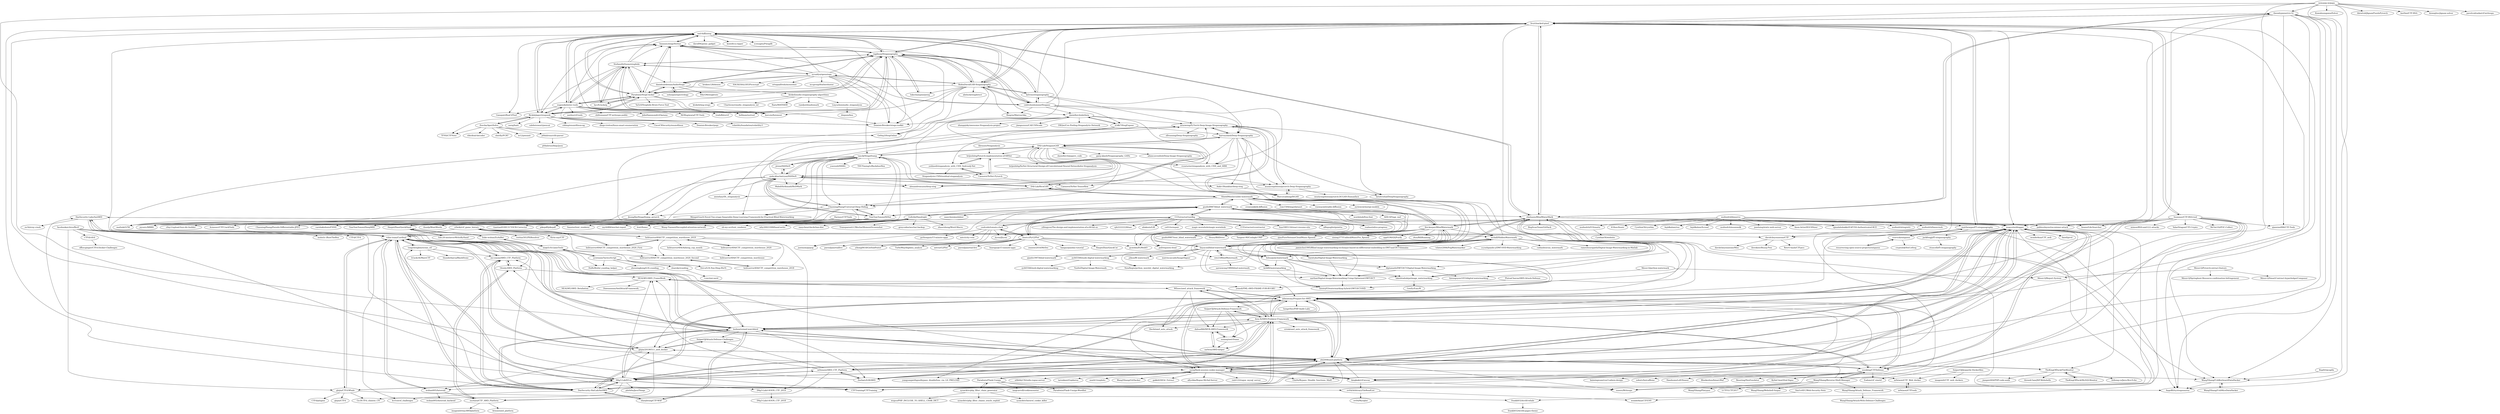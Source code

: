 digraph G {
"DasSecurity-Labs/AoiAWD" -> "wupco/weblogger"
"DasSecurity-Labs/AoiAWD" -> "vidar-team/Cardinal"
"DasSecurity-Labs/AoiAWD" -> "leohearts/awd-watchbird"
"DasSecurity-Labs/AoiAWD" -> "zu1k/xray-crack" ["e"=1]
"vidar-team/Cardinal" -> "leohearts/awd-watchbird"
"vidar-team/Cardinal" -> "D0g3-Lab/H1ve"
"vidar-team/Cardinal" -> "wuhan005/Asteroid"
"vidar-team/Cardinal" -> "zhl2008/awd-platform"
"vidar-team/Cardinal" -> "DasSecurity-HatLab/AoiAWD"
"vidar-team/Cardinal" -> "mo-xiaoxi/AWD_CTF_Platform"
"vidar-team/Cardinal" -> "admintony/Prepare-for-AWD"
"vidar-team/Cardinal" -> "DasSecurity-Labs/AoiAWD"
"vidar-team/Cardinal" -> "wupco/weblogger"
"vidar-team/Cardinal" -> "glzjin/20190511_awd_docker"
"vidar-team/Cardinal" -> "CTFTraining/CTFTraining" ["e"=1]
"vidar-team/Cardinal" -> "54only/AWD_Platform"
"vidar-team/Cardinal" -> "le31ei/ctf_challenges"
"vidar-team/Cardinal" -> "glzjin/CTFd-Whale"
"vidar-team/Cardinal" -> "tongchengbin/ocean_ctf"
"resurrecting-open-source-projects/outguess" -> "crorvick/outguess"
"zy445566/node-digital-watermarking" -> "NewRegin/python_wavelet_digital_watermarking"
"zy445566/node-digital-watermarking" -> "Yuxfei/Digital-Image-Watermark"
"zy445566/node-digital-watermarking" -> "zy445566/web-digital-watermarking"
"ssooking/CTFDefense" -> "wupco/weblogger"
"ssooking/CTFDefense" -> "Ares-X/AWD-Predator-Framework"
"ssooking/CTFDefense" -> "admintony/Prepare-for-AWD"
"ssooking/CTFDefense" -> "Bluekezhou/binaryWaf"
"ssooking/CTFDefense" -> "zhl2008/awd-platform"
"ssooking/CTFDefense" -> "WangYihang/Reverse-Shell-Manager"
"ssooking/CTFDefense" -> "Beseting/NesEmulator" ["e"=1]
"ssooking/CTFDefense" -> "Eadom/ctf_xinetd" ["e"=1]
"ssooking/CTFDefense" -> "KylinC/mmVital-Signs" ["e"=1]
"ssooking/CTFDefense" -> "baimingxuan/vue3-admin-design" ["e"=1]
"ssooking/CTFDefense" -> "sohutv/hotcaffeine" ["e"=1]
"ssooking/CTFDefense" -> "HandsomeLeft/Veaser" ["e"=1]
"HaujetZhao/QuickHand" -> "SAI-24-me/neverWriteByHand"
"HaujetZhao/QuickHand" -> "Gsllchb/Handright"
"HaujetZhao/QuickHand" -> "liuke-wuhan/ZuAnBot"
"SAI-24-me/neverWriteByHand" -> "HaujetZhao/QuickHand"
"kingkaki/ctf-wscan" -> "leohearts/awd-watchbird"
"kingkaki/ctf-wscan" -> "susers/Writeups" ["e"=1]
"kingkaki/ctf-wscan" -> "admintony/Prepare-for-AWD"
"kingkaki/ctf-wscan" -> "noraj/flask-session-cookie-manager"
"kingkaki/ctf-wscan" -> "zhl2008/awd-platform"
"kingkaki/ctf-wscan" -> "ev0A/ArbitraryFileReadList"
"CCExtractor/vardbg" -> "coolcode/tomato-clock"
"CCExtractor/vardbg" -> "hustcc/PyG2Plot"
"CCExtractor/vardbg" -> "guofei9987/blind_watermark"
"CCExtractor/vardbg" -> "yihong0618/GitHubPoster" ["e"=1]
"CCExtractor/vardbg" -> "yifengyou/The-design-and-implementation-of-a-64-bit-os" ["e"=1]
"CCExtractor/vardbg" -> "jtyoui/Jtyoui" ["e"=1]
"CCExtractor/vardbg" -> "xjh22222228/nav" ["e"=1]
"CCExtractor/vardbg" -> "pywebio/PyWebIO" ["e"=1]
"CCExtractor/vardbg" -> "aliakseis/LIII" ["e"=1]
"CCExtractor/vardbg" -> "cs01/termpair" ["e"=1]
"CCExtractor/vardbg" -> "rsalmei/alive-progress" ["e"=1]
"CCExtractor/vardbg" -> "magic-wormhole/magic-wormhole" ["e"=1]
"CCExtractor/vardbg" -> "CCExtractor/ccextractor" ["e"=1]
"CCExtractor/vardbg" -> "hua1995116/react-resume-site" ["e"=1]
"CCExtractor/vardbg" -> "alfiopuglisi/guietta" ["e"=1]
"Gsllchb/Handright" -> "HaujetZhao/QuickHand"
"Gsllchb/Handright" -> "why20021008/hand-write" ["e"=1]
"Gsllchb/Handright" -> "guofei9987/blind_watermark"
"Gsllchb/Handright" -> "easychen/checkchan-dist" ["e"=1]
"Gsllchb/Handright" -> "TransparentLC/WechatMomentScreenshot" ["e"=1]
"Gsllchb/Handright" -> "greycodee/wechat-backup" ["e"=1]
"Gsllchb/Handright" -> "zhaoruheng/Word-Macro"
"Gsllchb/Handright" -> "thunlp/WantWords" ["e"=1]
"Gsllchb/Handright" -> "tiantian91091317/OCR-Corrector" ["e"=1]
"Gsllchb/Handright" -> "pikepdf/pikepdf" ["e"=1]
"Gsllchb/Handright" -> "Sanster/text_renderer" ["e"=1]
"Gsllchb/Handright" -> "myth984/wechat-report" ["e"=1]
"Gsllchb/Handright" -> "itorr/homo" ["e"=1]
"Gsllchb/Handright" -> "Wang-Tianwei/Decoupled-attention-network" ["e"=1]
"Gsllchb/Handright" -> "oh-my-ocr/text_renderer" ["e"=1]
"nemanja-m/gaps" -> "Kawaboongawa/Zolver"
"nemanja-m/gaps" -> "davidcheyenneone/CTF"
"nemanja-m/gaps" -> "AngelKitty/stegosaurus"
"nemanja-m/gaps" -> "bbrattoli/JigsawPuzzlePytorch" ["e"=1]
"nemanja-m/gaps" -> "kur0mi/CTF-RSA" ["e"=1]
"nemanja-m/gaps" -> "biswajitsc/jigsaw-solver"
"nemanja-m/gaps" -> "livz/cloacked-pixel"
"nemanja-m/gaps" -> "pavelvodrazka/ctf-writeups"
"nemanja-m/gaps" -> "leohearts/awd-watchbird"
"nemanja-m/gaps" -> "theonlypwner/crc32"
"nemanja-m/gaps" -> "WangYihang/UsbKeyboardDataHacker"
"Smi1eSEC/Web-Security-Note" -> "wonderkun/CTFENV"
"Harmoc/CTFTools" -> "Acmesec/CTFCrackTools" ["e"=1]
"Harmoc/CTFTools" -> "c0ny1/upload-fuzz-dic-builder" ["e"=1]
"Harmoc/CTFTools" -> "admintony/Prepare-for-AWD"
"Harmoc/CTFTools" -> "wupco/weblogger"
"yywwann/TacticsScript" -> "HuRuWo/lol_yunding_helper"
"yywwann/TacticsScript" -> "frei-x/LOL-Yun-Ding-Zhi-Yi"
"yywwann/TacticsScript" -> "clearsky/yunding"
"yywwann/TacticsScript" -> "zhouxingkong/LOL-yunding"
"yywwann/TacticsScript" -> "miqt/LOLGameTools"
"syvaidya/openstego" -> "StefanoDeVuono/steghide"
"syvaidya/openstego" -> "zed-0xff/zsteg"
"syvaidya/openstego" -> "danielcardeenas/AudioStego"
"syvaidya/openstego" -> "bannsec/stegoVeritas"
"syvaidya/openstego" -> "RobinDavid/LSB-Steganography"
"syvaidya/openstego" -> "Paradoxis/StegCracker"
"syvaidya/openstego" -> "cedricbonhomme/Stegano"
"syvaidya/openstego" -> "brxken128/dexios" ["e"=1]
"syvaidya/openstego" -> "DominicBreuker/stego-toolkit" ["e"=1]
"syvaidya/openstego" -> "mchall/HiddenWatermark"
"syvaidya/openstego" -> "HACKERALERT/Picocrypt" ["e"=1]
"syvaidya/openstego" -> "tancik/StegaStamp"
"syvaidya/openstego" -> "ragibson/Steganography"
"syvaidya/openstego" -> "ortegaalfredo/mousemic"
"syvaidya/openstego" -> "nccgroup/featherduster" ["e"=1]
"zhl2008/awd-platform" -> "admintony/Prepare-for-AWD"
"zhl2008/awd-platform" -> "wupco/weblogger"
"zhl2008/awd-platform" -> "m0xiaoxi/AWD_CTF_Platform"
"zhl2008/awd-platform" -> "Ares-X/AWD-Predator-Framework"
"zhl2008/awd-platform" -> "leohearts/awd-watchbird"
"zhl2008/awd-platform" -> "vidar-team/Cardinal"
"zhl2008/awd-platform" -> "glzjin/20190511_awd_docker"
"zhl2008/awd-platform" -> "D0g3-Lab/H1ve"
"zhl2008/awd-platform" -> "DasSecurity-HatLab/AoiAWD"
"zhl2008/awd-platform" -> "TheKingOfDuck/FileMonitor"
"zhl2008/awd-platform" -> "susers/Writeups" ["e"=1]
"zhl2008/awd-platform" -> "ssooking/CTFDefense"
"zhl2008/awd-platform" -> "CTFTraining/CTFTraining" ["e"=1]
"zhl2008/awd-platform" -> "54only/AWD_Platform"
"zhl2008/awd-platform" -> "noraj/flask-session-cookie-manager"
"coolcode/tomato-clock" -> "CCExtractor/vardbg"
"coolcode/tomato-clock" -> "hustcc/PyG2Plot"
"coolcode/tomato-clock" -> "yihong0618/GitHubPoster" ["e"=1]
"coolcode/tomato-clock" -> "parzulpan/reallive"
"coolcode/tomato-clock" -> "guofei9987/blind_watermark"
"coolcode/tomato-clock" -> "pythonguis/15-minute-apps" ["e"=1]
"coolcode/tomato-clock" -> "antct/city-vein"
"coolcode/tomato-clock" -> "jtyoui/Jtyoui" ["e"=1]
"Zeecka/AperiSolve" -> "p0dalirius/ctfd-parser"
"Zeecka/AperiSolve" -> "TFNS/CTFNote" ["e"=1]
"Zeecka/AperiSolve" -> "RickdeJager/stegseek"
"Zeecka/AperiSolve" -> "Ge0rg3/StegOnline"
"Zeecka/AperiSolve" -> "ribt/dtmf-decoder"
"Zeecka/AperiSolve" -> "sherlly/PCRT"
"Zeecka/AperiSolve" -> "io12/pwninit" ["e"=1]
"zed-0xff/zsteg" -> "ragibson/Steganography"
"zed-0xff/zsteg" -> "bannsec/stegoVeritas"
"zed-0xff/zsteg" -> "DominicBreuker/stego-toolkit" ["e"=1]
"zed-0xff/zsteg" -> "Paradoxis/StegCracker"
"zed-0xff/zsteg" -> "livz/cloacked-pixel"
"zed-0xff/zsteg" -> "hellman/xortool" ["e"=1]
"zed-0xff/zsteg" -> "Ganapati/RsaCtfTool" ["e"=1]
"zed-0xff/zsteg" -> "david942j/one_gadget" ["e"=1]
"zed-0xff/zsteg" -> "eugenekolo/sec-tools"
"zed-0xff/zsteg" -> "chishaxie/BlindWaterMark"
"zed-0xff/zsteg" -> "noraj/flask-session-cookie-manager"
"zed-0xff/zsteg" -> "kost/dvcs-ripper" ["e"=1]
"zed-0xff/zsteg" -> "RickdeJager/stegseek"
"zed-0xff/zsteg" -> "scwuaptx/Pwngdb" ["e"=1]
"zed-0xff/zsteg" -> "RobinDavid/LSB-Steganography"
"fire-keeper/BlindWatermark" -> "guofei9987/blind_watermark"
"fire-keeper/BlindWatermark" -> "linyacool/blind-watermark"
"fire-keeper/BlindWatermark" -> "chishaxie/BlindWaterMark"
"fire-keeper/BlindWatermark" -> "lishuaijuly/watermark"
"fire-keeper/BlindWatermark" -> "guofei9987/text_blind_watermark"
"fire-keeper/BlindWatermark" -> "ww23/BlindWatermark"
"fire-keeper/BlindWatermark" -> "mchall/HiddenWatermark"
"fire-keeper/BlindWatermark" -> "ShieldMnt/invisible-watermark"
"fire-keeper/BlindWatermark" -> "zpp0196/QQPurify" ["e"=1]
"fire-keeper/BlindWatermark" -> "iAcn/BiliRoaming" ["e"=1]
"fire-keeper/BlindWatermark" -> "Hsury/BiliDrive" ["e"=1]
"fire-keeper/BlindWatermark" -> "Tangent-90/Coolapk-UWP" ["e"=1]
"fire-keeper/BlindWatermark" -> "zjns/PureNeteaseCloudMusic-Xposed" ["e"=1]
"fire-keeper/BlindWatermark" -> "qianfu1997/blind-watermark"
"fire-keeper/BlindWatermark" -> "nining377/UnblockMusicPro_Xposed" ["e"=1]
"guofei9987/blind_watermark" -> "fire-keeper/BlindWatermark"
"guofei9987/blind_watermark" -> "guofei9987/text_blind_watermark"
"guofei9987/blind_watermark" -> "hustcc/PyG2Plot"
"guofei9987/blind_watermark" -> "ShieldMnt/invisible-watermark"
"guofei9987/blind_watermark" -> "justinzm/gopup" ["e"=1]
"guofei9987/blind_watermark" -> "linyacool/blind-watermark"
"guofei9987/blind_watermark" -> "rsalmei/alive-progress" ["e"=1]
"guofei9987/blind_watermark" -> "chishaxie/BlindWaterMark"
"guofei9987/blind_watermark" -> "CCExtractor/vardbg"
"guofei9987/blind_watermark" -> "psf/requests-html" ["e"=1]
"guofei9987/blind_watermark" -> "Gsllchb/Handright"
"guofei9987/blind_watermark" -> "wordshub/free-font" ["e"=1]
"guofei9987/blind_watermark" -> "ADD-SP/ngx_waf" ["e"=1]
"guofei9987/blind_watermark" -> "pywebio/PyWebIO" ["e"=1]
"guofei9987/blind_watermark" -> "easychen/pushdeer" ["e"=1]
"RickdeJager/stegseek" -> "Paradoxis/StegCracker"
"RickdeJager/stegseek" -> "ragibson/Steganography"
"RickdeJager/stegseek" -> "zed-0xff/zsteg"
"RickdeJager/stegseek" -> "eugenekolo/sec-tools"
"RickdeJager/stegseek" -> "Zeecka/AperiSolve"
"RickdeJager/stegseek" -> "noraj/haiti" ["e"=1]
"RickdeJager/stegseek" -> "bannsec/stegoVeritas"
"RickdeJager/stegseek" -> "calebstewart/pwncat" ["e"=1]
"RickdeJager/stegseek" -> "DominicBreuker/stego-toolkit" ["e"=1]
"RickdeJager/stegseek" -> "cddmp/enum4linux-ng" ["e"=1]
"RickdeJager/stegseek" -> "diego-treitos/linux-smart-enumeration" ["e"=1]
"RickdeJager/stegseek" -> "CiscoCXSecurity/enum4linux" ["e"=1]
"RickdeJager/stegseek" -> "TFNS/CTFNote" ["e"=1]
"RickdeJager/stegseek" -> "DominicBreuker/pspy" ["e"=1]
"RickdeJager/stegseek" -> "volatilityfoundation/volatility3" ["e"=1]
"Paradoxis/StegCracker" -> "bannsec/stegoVeritas"
"Paradoxis/StegCracker" -> "RickdeJager/stegseek"
"Paradoxis/StegCracker" -> "zed-0xff/zsteg"
"Paradoxis/StegCracker" -> "DominicBreuker/stego-toolkit" ["e"=1]
"Paradoxis/StegCracker" -> "ragibson/Steganography"
"Paradoxis/StegCracker" -> "danielcardeenas/AudioStego"
"Paradoxis/StegCracker" -> "hyc/fcrackzip"
"Paradoxis/StegCracker" -> "StefanoDeVuono/steghide"
"Paradoxis/StegCracker" -> "eugenekolo/sec-tools"
"Paradoxis/StegCracker" -> "Va5c0/Steghide-Brute-Force-Tool"
"Paradoxis/StegCracker" -> "korczis/foremost"
"p0dalirius/ctfd-parser" -> "p0dalirius/ldap2json" ["e"=1]
"D0g3-Lab/H1ve" -> "vidar-team/Cardinal"
"D0g3-Lab/H1ve" -> "zhl2008/awd-platform"
"D0g3-Lab/H1ve" -> "glzjin/CTFd-Whale"
"D0g3-Lab/H1ve" -> "CTFTraining/CTFTraining" ["e"=1]
"D0g3-Lab/H1ve" -> "wupco/weblogger"
"D0g3-Lab/H1ve" -> "m0xiaoxi/AWD_CTF_Platform"
"D0g3-Lab/H1ve" -> "DasSecurity-HatLab/AoiAWD"
"D0g3-Lab/H1ve" -> "admintony/Prepare-for-AWD"
"D0g3-Lab/H1ve" -> "glzjin/20190511_awd_docker"
"D0g3-Lab/H1ve" -> "leohearts/awd-watchbird"
"D0g3-Lab/H1ve" -> "DasSecurity-Labs/AoiAWD"
"D0g3-Lab/H1ve" -> "wuhan005/Asteroid"
"D0g3-Lab/H1ve" -> "Gu-f/CTFd_chinese_CN"
"D0g3-Lab/H1ve" -> "phith0n/JavaThings" ["e"=1]
"D0g3-Lab/H1ve" -> "D0g3-Lab/i-SOON_CTF_2019"
"wuhan005/Asteroid" -> "wuhan005/Asteroid_backend"
"wuhan005/Asteroid" -> "vidar-team/Cardinal"
"wuhan005/Asteroid" -> "xuchaoa/CTF_AWD_Platform"
"D0g3-Lab/i-SOON_CTF_2019" -> "D0g3-Lab/i-SOON_CTF_2018"
"TheKingOfDuck/MySQLMonitor" -> "TheKingOfDuck/FileMonitor"
"glzjin/CTFd-Whale" -> "frankli0324/ctfd-whale"
"glzjin/CTFd-Whale" -> "D0g3-Lab/H1ve"
"glzjin/CTFd-Whale" -> "Gu-f/CTFd_chinese_CN"
"glzjin/CTFd-Whale" -> "glzjin/CTFd"
"glzjin/CTFd-Whale" -> "vidar-team/Cardinal"
"glzjin/CTFd-Whale" -> "CTFd/plugins"
"hebtuerror404/Anheng_cup_month" -> "hebtuerror404/CTF_competition_warehouse"
"wupco/weblogger" -> "admintony/Prepare-for-AWD"
"wupco/weblogger" -> "Ares-X/AWD-Predator-Framework"
"wupco/weblogger" -> "zhl2008/awd-platform"
"wupco/weblogger" -> "ssooking/CTFDefense"
"wupco/weblogger" -> "DasSecurity-Labs/AoiAWD"
"wupco/weblogger" -> "leohearts/awd-watchbird"
"wupco/weblogger" -> "vidar-team/Cardinal"
"wupco/weblogger" -> "wonderkun/CTF_web" ["e"=1]
"wupco/weblogger" -> "D0g3-Lab/H1ve"
"wupco/weblogger" -> "noraj/flask-session-cookie-manager"
"wupco/weblogger" -> "l3m0n/Bypass_Disable_functions_Shell" ["e"=1]
"wupco/weblogger" -> "ZacharyZcR/AWD"
"wupco/weblogger" -> "CTFTraining/CTFTraining" ["e"=1]
"wupco/weblogger" -> "TheKingOfDuck/FileMonitor"
"wupco/weblogger" -> "fate0/prvd" ["e"=1]
"synacktiv/php_filter_chain_generator" -> "wupco/PHP_INCLUDE_TO_SHELL_CHAR_DICT" ["e"=1]
"synacktiv/php_filter_chain_generator" -> "Paradoxis/Flask-Unsign"
"synacktiv/php_filter_chain_generator" -> "synacktiv/php_filter_chains_oracle_exploit"
"synacktiv/php_filter_chain_generator" -> "synacktiv/laravel_cookie_killer"
"DasSecurity-HatLab/AoiAWD" -> "leohearts/awd-watchbird"
"DasSecurity-HatLab/AoiAWD" -> "vidar-team/Cardinal"
"DasSecurity-HatLab/AoiAWD" -> "admintony/Prepare-for-AWD"
"DasSecurity-HatLab/AoiAWD" -> "mo-xiaoxi/AWD_CTF_Platform"
"DasSecurity-HatLab/AoiAWD" -> "zhl2008/awd-platform"
"DasSecurity-HatLab/AoiAWD" -> "sharpleung/CTF-WAF"
"DasSecurity-HatLab/AoiAWD" -> "D0g3-Lab/H1ve"
"DasSecurity-HatLab/AoiAWD" -> "Ares-X/AWD-Predator-Framework"
"DasSecurity-HatLab/AoiAWD" -> "le31ei/ctf_challenges"
"DasSecurity-HatLab/AoiAWD" -> "wupco/weblogger"
"DasSecurity-HatLab/AoiAWD" -> "tongchengbin/ocean_ctf"
"noraj/flask-session-cookie-manager" -> "Paradoxis/Flask-Unsign"
"noraj/flask-session-cookie-manager" -> "wupco/weblogger"
"noraj/flask-session-cookie-manager" -> "zhl2008/awd-platform"
"noraj/flask-session-cookie-manager" -> "tarunkant/Gopherus" ["e"=1]
"noraj/flask-session-cookie-manager" -> "admintony/Prepare-for-AWD"
"noraj/flask-session-cookie-manager" -> "yangyangwithgnu/bypass_disablefunc_via_LD_PRELOAD" ["e"=1]
"noraj/flask-session-cookie-manager" -> "mm0r1/exploits" ["e"=1]
"noraj/flask-session-cookie-manager" -> "kingkaki/ctf-wscan"
"noraj/flask-session-cookie-manager" -> "WangYihang/GitHacker" ["e"=1]
"noraj/flask-session-cookie-manager" -> "gakki429/Git_Extract" ["e"=1]
"noraj/flask-session-cookie-manager" -> "allyshka/Rogue-MySql-Server" ["e"=1]
"noraj/flask-session-cookie-manager" -> "rmb122/rogue_mysql_server" ["e"=1]
"noraj/flask-session-cookie-manager" -> "WangYihang/UsbKeyboardDataHacker"
"noraj/flask-session-cookie-manager" -> "n0b0dyCN/redis-rogue-server" ["e"=1]
"noraj/flask-session-cookie-manager" -> "l3m0n/Bypass_Disable_functions_Shell" ["e"=1]
"hebtuerror404/CTF_competition_warehouse_2019" -> "hebtuerror404/CTF_competition_warehouse_2020_First"
"hebtuerror404/CTF_competition_warehouse_2019" -> "hebtuerror404/CTF_competition_warehouse_2020"
"hebtuerror404/CTF_competition_warehouse_2019" -> "hebtuerror404/CTF_competition_warehouse_2018"
"hebtuerror404/CTF_competition_warehouse_2019" -> "hebtuerror404/CTF_competition_warehouse_2020_Second"
"hebtuerror404/CTF_competition_warehouse_2019" -> "hebtuerror404/Anheng_cup_month"
"hebtuerror404/CTF_competition_warehouse_2019" -> "D0g3-Lab/i-SOON_CTF_2019"
"hebtuerror404/CTF_competition_warehouse_2019" -> "ctfwiki/ctf_game_history"
"jirenz/HiDDeN" -> "ando-khachatryan/HiDDeN"
"tancik/StegaStamp" -> "ando-khachatryan/HiDDeN"
"tancik/StegaStamp" -> "JisongXie/StegaStamp_pytorch"
"tancik/StegaStamp" -> "DAI-Lab/SteganoGAN"
"tancik/StegaStamp" -> "ChaoningZhang/Universal-Deep-Hiding"
"tancik/StegaStamp" -> "TomTomTommi/HiNet"
"tancik/StegaStamp" -> "jzyustc/MBRS"
"tancik/StegaStamp" -> "mathski/LFM"
"tancik/StegaStamp" -> "jirenz/HiDDeN"
"tancik/StegaStamp" -> "arnoweng/PyTorch-Deep-Image-Steganography"
"tancik/StegaStamp" -> "TomTomTommi/DeepMIH"
"tancik/StegaStamp" -> "DAI-Lab/RivaGAN"
"tancik/StegaStamp" -> "MahdiShAhmadi/ReDMark"
"tancik/StegaStamp" -> "yuezunli/ISSBA" ["e"=1]
"tancik/StegaStamp" -> "THUYimingLi/BackdoorBox" ["e"=1]
"tancik/StegaStamp" -> "MengxiGuo/A-Novel-Two-stage-Separable-Deep-Learning-Framework-for-Practical-Blind-Watermarking"
"SniperOJ/Jeopardy-Dockerfiles" -> "imagemlt/CTF_web_dockers"
"SniperOJ/Jeopardy-Dockerfiles" -> "m0xiaoxi/CTF_Web_docker"
"m0xiaoxi/CTF_Web_docker" -> "m0xiaoxi/CTFtools"
"PlutoaCharon/AWD-Attack-Defense" -> "yemoli/YML-AWD-FRAME-FOR-BUGKU"
"TheKingOfDuck/FileMonitor" -> "TheKingOfDuck/MySQLMonitor"
"TheKingOfDuck/FileMonitor" -> "zhl2008/awd-platform"
"TheKingOfDuck/FileMonitor" -> "feihong-cs/Java-Rce-Echo" ["e"=1]
"TheKingOfDuck/FileMonitor" -> "jiangsir404/PHP-code-audit" ["e"=1]
"TheKingOfDuck/FileMonitor" -> "threedr3am/JSP-Webshells" ["e"=1]
"theonlypwner/crc32" -> "chishaxie/BlindWaterMark"
"theonlypwner/crc32" -> "livz/cloacked-pixel"
"theonlypwner/crc32" -> "WangYihang/UsbKeyboardDataHacker"
"theonlypwner/crc32" -> "Eadom/ctf_xinetd" ["e"=1]
"theonlypwner/crc32" -> "zhl2008/awd-platform"
"theonlypwner/crc32" -> "pablocelayes/rsa-wiener-attack" ["e"=1]
"theonlypwner/crc32" -> "qianxiao996/CTF-Tools" ["e"=1]
"theonlypwner/crc32" -> "wupco/weblogger"
"theonlypwner/crc32" -> "leohearts/awd-watchbird"
"theonlypwner/crc32" -> "AngelKitty/stegosaurus"
"linyacool/blind-watermark" -> "chishaxie/BlindWaterMark"
"linyacool/blind-watermark" -> "mchall/HiddenWatermark"
"linyacool/blind-watermark" -> "fire-keeper/BlindWatermark"
"linyacool/blind-watermark" -> "diptamath/DWT-DCT-Digital-Image-Watermarking"
"linyacool/blind-watermark" -> "lishuaijuly/watermark"
"linyacool/blind-watermark" -> "ww23/BlindWatermark"
"linyacool/blind-watermark" -> "qianfu1997/blind-watermark"
"linyacool/blind-watermark" -> "NewRegin/python_wavelet_digital_watermarking"
"linyacool/blind-watermark" -> "j2kun/fft-watermark"
"linyacool/blind-watermark" -> "kirk86/wateramarking"
"linyacool/blind-watermark" -> "zy445566/node-digital-watermarking"
"linyacool/blind-watermark" -> "guofei9987/blind_watermark"
"linyacool/blind-watermark" -> "matrixcascade/ImageSigner"
"linyacool/blind-watermark" -> "earthat/Digital-Image-Watermarking-Using-Optimized-DWT-DCT"
"linyacool/blind-watermark" -> "lakshitadodeja/image_watermarking"
"mufeedvh/basecrack" -> "kingkaki/ctf-wscan"
"mufeedvh/basecrack" -> "frankli0324/ctfd-whale"
"mufeedvh/basecrack" -> "davidcheyenneone/CTF"
"leohearts/awd-watchbird" -> "DasSecurity-HatLab/AoiAWD"
"leohearts/awd-watchbird" -> "vidar-team/Cardinal"
"leohearts/awd-watchbird" -> "zhl2008/awd-platform"
"leohearts/awd-watchbird" -> "admintony/Prepare-for-AWD"
"leohearts/awd-watchbird" -> "Ares-X/AWD-Predator-Framework"
"leohearts/awd-watchbird" -> "wupco/weblogger"
"leohearts/awd-watchbird" -> "DasSecurity-Labs/AoiAWD"
"leohearts/awd-watchbird" -> "kingkaki/ctf-wscan"
"leohearts/awd-watchbird" -> "NEALWE/AWD_FrameWork"
"leohearts/awd-watchbird" -> "mo-xiaoxi/AWD_CTF_Platform"
"leohearts/awd-watchbird" -> "glzjin/20190511_awd_docker"
"leohearts/awd-watchbird" -> "ZacharyZcR/AWD"
"leohearts/awd-watchbird" -> "D0g3-Lab/H1ve"
"leohearts/awd-watchbird" -> "sharpleung/CTF-WAF"
"leohearts/awd-watchbird" -> "SniperOJ/Attack-Defense-Challenges"
"korczis/foremost" -> "StefanoDeVuono/steghide"
"StefanoDeVuono/steghide" -> "korczis/foremost"
"StefanoDeVuono/steghide" -> "ragibson/Steganography"
"StefanoDeVuono/steghide" -> "Paradoxis/StegCracker"
"StefanoDeVuono/steghide" -> "bannsec/stegoVeritas"
"StefanoDeVuono/steghide" -> "eugenekolo/sec-tools"
"StefanoDeVuono/steghide" -> "syvaidya/openstego"
"StefanoDeVuono/steghide" -> "danielcardeenas/AudioStego"
"StefanoDeVuono/steghide" -> "hyc/fcrackzip"
"StefanoDeVuono/steghide" -> "zed-0xff/zsteg"
"StefanoDeVuono/steghide" -> "RickdeJager/stegseek"
"ww23/BlindWatermark" -> "aaronwong1989/blind-watermark"
"ww23/BlindWatermark" -> "linyacool/blind-watermark"
"ww23/BlindWatermark" -> "chishaxie/BlindWaterMark"
"solusipse/spectrology" -> "danielcardeenas/AudioStego"
"facebookarchive/fbctf" -> "D0g3-Lab/H1ve"
"facebookarchive/fbctf" -> "moloch--/RootTheBox" ["e"=1]
"facebookarchive/fbctf" -> "CTFd/CTFd" ["e"=1]
"facebookarchive/fbctf" -> "vidar-team/Cardinal"
"facebookarchive/fbctf" -> "CTFTraining/CTFTraining" ["e"=1]
"facebookarchive/fbctf" -> "glzjin/CTFd-Whale"
"facebookarchive/fbctf" -> "CTFd/ctfcli"
"Paradoxis/Flask-Unsign" -> "noraj/flask-session-cookie-manager"
"Paradoxis/Flask-Unsign" -> "Paradoxis/Flask-Unsign-Wordlist"
"Paradoxis/Flask-Unsign" -> "iangcarroll/cookiemonster" ["e"=1]
"Paradoxis/Flask-Unsign" -> "synacktiv/php_filter_chain_generator"
"Paradoxis/Flask-Unsign" -> "ev0A/ArbitraryFileReadList"
"eugenekolo/sec-tools" -> "zed-0xff/zsteg"
"eugenekolo/sec-tools" -> "RickdeJager/stegseek"
"eugenekolo/sec-tools" -> "Paradoxis/StegCracker"
"eugenekolo/sec-tools" -> "DominicBreuker/stego-toolkit" ["e"=1]
"eugenekolo/sec-tools" -> "zardus/ctf-tools" ["e"=1]
"eugenekolo/sec-tools" -> "StefanoDeVuono/steghide"
"eugenekolo/sec-tools" -> "ragibson/Steganography"
"eugenekolo/sec-tools" -> "bannsec/stegoVeritas"
"eugenekolo/sec-tools" -> "hellman/xortool" ["e"=1]
"eugenekolo/sec-tools" -> "korczis/foremost"
"eugenekolo/sec-tools" -> "shiltemann/CTF-writeups-public" ["e"=1]
"eugenekolo/sec-tools" -> "JohnHammond/ctf-katana" ["e"=1]
"eugenekolo/sec-tools" -> "Ganapati/RsaCtfTool" ["e"=1]
"eugenekolo/sec-tools" -> "MrMugiwara/CTF-Tools" ["e"=1]
"eugenekolo/sec-tools" -> "trailofbits/ctf" ["e"=1]
"bannsec/stegoVeritas" -> "Paradoxis/StegCracker"
"bannsec/stegoVeritas" -> "ragibson/Steganography"
"bannsec/stegoVeritas" -> "zed-0xff/zsteg"
"bannsec/stegoVeritas" -> "DominicBreuker/stego-toolkit" ["e"=1]
"CTFd/ctfcli" -> "offsecginger/CTFd-Docker-Challenges"
"3summer/CTF-RSA-tool" -> "admintony/Prepare-for-AWD"
"3summer/CTF-RSA-tool" -> "zhl2008/awd-platform"
"3summer/CTF-RSA-tool" -> "wupco/weblogger"
"3summer/CTF-RSA-tool" -> "lieanu/LibcSearcher" ["e"=1]
"3summer/CTF-RSA-tool" -> "livz/cloacked-pixel"
"3summer/CTF-RSA-tool" -> "Ares-X/AWD-Predator-Framework"
"3summer/CTF-RSA-tool" -> "mimoo/RSA-and-LLL-attacks" ["e"=1]
"3summer/CTF-RSA-tool" -> "pablocelayes/rsa-wiener-attack" ["e"=1]
"3summer/CTF-RSA-tool" -> "ValarDragon/CTF-Crypto" ["e"=1]
"3summer/CTF-RSA-tool" -> "susers/Writeups" ["e"=1]
"3summer/CTF-RSA-tool" -> "Mr5m1th/POC-Collect" ["e"=1]
"3summer/CTF-RSA-tool" -> "kingkaki/ctf-wscan"
"3summer/CTF-RSA-tool" -> "qianxiao996/CTF-Tools" ["e"=1]
"3summer/CTF-RSA-tool" -> "noraj/flask-session-cookie-manager"
"3summer/CTF-RSA-tool" -> "ssooking/CTFDefense"
"ZacharyZcR/AWD" -> "Ares-X/AWD-Predator-Framework"
"ZacharyZcR/AWD" -> "wupco/weblogger"
"ZacharyZcR/AWD" -> "NEALWE/AWD_FrameWork"
"ZacharyZcR/AWD" -> "m0xiaoxi/AWD_CTF_Platform"
"hebtuerror404/CTF_competition_warehouse_2020" -> "hebtuerror404/CTF_competition_warehouse_2019"
"ctfwiki/ctf_game_history" -> "hebtuerror404/CTF_competition_warehouse_2020_First"
"ctfwiki/ctf_game_history" -> "Kirin-say/CTF"
"ctfwiki/ctf_game_history" -> "davidcheyenneone/CTF"
"ctfwiki/ctf_game_history" -> "hebtuerror404/CTF_competition_warehouse_2019"
"ctfwiki/ctf_game_history" -> "hebtuerror404/CTF_competition_warehouse_2020_Second"
"ctfwiki/ctf_game_history" -> "veritas501/PltResolver"
"ctfwiki/ctf_game_history" -> "vidar-team/Cardinal"
"sharpleung/CTF-WAF" -> "DasSecurity-HatLab/AoiAWD"
"sharpleung/CTF-WAF" -> "leohearts/awd-watchbird"
"m0xiaoxi/CTFtools" -> "m0xiaoxi/CTF_Web_docker"
"mufeedvh/binserve" -> "Asjidkalam/Scrawl"
"mufeedvh/binserve" -> "mufeedvh/moonwalk" ["e"=1]
"mufeedvh/binserve" -> "joseluisq/static-web-server"
"mufeedvh/binserve" -> "mufeedvh/basecrack"
"mufeedvh/binserve" -> "Anon-Artist/R3C0Nizer"
"mufeedvh/binserve" -> "ajmalabubakkr/EAP350-Authenticated-RCE"
"mufeedvh/binserve" -> "mufeedvh/regretti"
"mufeedvh/binserve" -> "418sec/huntr"
"mufeedvh/binserve" -> "CynthiaOS/cynthia"
"mufeedvh/binserve" -> "Asjidkalam/ruo"
"mufeedvh/binserve" -> "mufeedvh/l33tmario"
"lukechampine/jsteg" -> "ragibson/Steganography"
"davidcheyenneone/CTF" -> "ilovekeer/Buuoj-Pwn"
"davidcheyenneone/CTF" -> "RetrO-hash/CTFpics"
"davidcheyenneone/CTF" -> "davidcheyenneone/Misc"
"WangYihang/Attack_Defense_Framework" -> "WangYihang/Attack-With-Defense-Challenges"
"hyc/fcrackzip" -> "Paradoxis/StegCracker"
"hyc/fcrackzip" -> "bannsec/stegoVeritas"
"hyc/fcrackzip" -> "StefanoDeVuono/steghide"
"ragibson/Steganography" -> "RobinDavid/LSB-Steganography"
"ragibson/Steganography" -> "bannsec/stegoVeritas"
"ragibson/Steganography" -> "zed-0xff/zsteg"
"ragibson/Steganography" -> "livz/cloacked-pixel"
"ragibson/Steganography" -> "danielcardeenas/AudioStego"
"ragibson/Steganography" -> "cedricbonhomme/Stegano"
"ragibson/Steganography" -> "kelvins/steganography"
"ragibson/Steganography" -> "Paradoxis/StegCracker"
"ragibson/Steganography" -> "DominicBreuker/stego-toolkit" ["e"=1]
"ragibson/Steganography" -> "StefanoDeVuono/steghide"
"ragibson/Steganography" -> "RickdeJager/stegseek"
"ragibson/Steganography" -> "lukechampine/jsteg"
"ragibson/Steganography" -> "korczis/foremost"
"ragibson/Steganography" -> "daniellerch/aletheia"
"ragibson/Steganography" -> "Ge0rg3/StegOnline"
"WangYihang/UsbKeyboardDataHacker" -> "WangYihang/UsbMiceDataHacker"
"WangYihang/UsbKeyboardDataHacker" -> "AngelKitty/stegosaurus"
"NEALWE/AWD_FrameWork" -> "NEALWE/AWD_Retaliation"
"NEALWE/AWD_FrameWork" -> "Wfzsec/awd_attack_framework"
"NEALWE/AWD_FrameWork" -> "yemoli/YML-AWD-FRAME-FOR-BUGKU"
"NEALWE/AWD_FrameWork" -> "Dawnnnnnn/AwdAttackFramework"
"kelvins/steganography" -> "cedricbonhomme/Stegano"
"kelvins/steganography" -> "RobinDavid/LSB-Steganography"
"kelvins/steganography" -> "ragibson/Steganography"
"kelvins/steganography" -> "arnoweng/PyTorch-Deep-Image-Steganography"
"kelvins/steganography" -> "harveyslash/Deep-Steganography"
"kelvins/steganography" -> "livz/cloacked-pixel"
"RobinDavid/LSB-Steganography" -> "livz/cloacked-pixel"
"RobinDavid/LSB-Steganography" -> "ragibson/Steganography"
"RobinDavid/LSB-Steganography" -> "cedricbonhomme/Stegano"
"RobinDavid/LSB-Steganography" -> "kelvins/steganography"
"RobinDavid/LSB-Steganography" -> "zed-0xff/zsteg"
"RobinDavid/LSB-Steganography" -> "DominicBreuker/stego-toolkit" ["e"=1]
"RobinDavid/LSB-Steganography" -> "fbngrm/Matroschka"
"RobinDavid/LSB-Steganography" -> "abeluck/stegdetect" ["e"=1]
"RobinDavid/LSB-Steganography" -> "Paradoxis/StegCracker"
"RobinDavid/LSB-Steganography" -> "Ge0rg3/StegOnline"
"RobinDavid/LSB-Steganography" -> "lukechampine/jsteg"
"RobinDavid/LSB-Steganography" -> "bannsec/stegoVeritas"
"RobinDavid/LSB-Steganography" -> "syvaidya/openstego"
"RobinDavid/LSB-Steganography" -> "pablocelayes/rsa-wiener-attack" ["e"=1]
"RobinDavid/LSB-Steganography" -> "hellman/xortool" ["e"=1]
"hebtuerror404/CTF_competition_warehouse_2018" -> "hebtuerror404/CTF_competition_warehouse_2020_Second"
"hebtuerror404/CTF_competition_warehouse_2020_First" -> "hebtuerror404/CTF_competition_warehouse_2020_Second"
"hebtuerror404/CTF_competition_warehouse_2020_First" -> "hebtuerror404/CTF_competition_warehouse_2019"
"hebtuerror404/CTF_competition_warehouse_2020_First" -> "ctfwiki/ctf_game_history"
"hebtuerror404/CTF_competition_warehouse_2020_Second" -> "hebtuerror404/CTF_competition_warehouse_2018"
"Ares-X/AWD-Predator-Framework" -> "admintony/Prepare-for-AWD"
"Ares-X/AWD-Predator-Framework" -> "wupco/weblogger"
"Ares-X/AWD-Predator-Framework" -> "zhl2008/awd-platform"
"Ares-X/AWD-Predator-Framework" -> "ssooking/CTFDefense"
"Ares-X/AWD-Predator-Framework" -> "SniperOJ/Attack-Defense-Framework"
"Ares-X/AWD-Predator-Framework" -> "Wfzsec/awd_attack_framework"
"Ares-X/AWD-Predator-Framework" -> "xnianq/awd-frame"
"Ares-X/AWD-Predator-Framework" -> "leohearts/awd-watchbird"
"Ares-X/AWD-Predator-Framework" -> "ZacharyZcR/AWD"
"Ares-X/AWD-Predator-Framework" -> "dahua966/WEB-AWD-Framework"
"Ares-X/AWD-Predator-Framework" -> "NEALWE/AWD_FrameWork"
"Ares-X/AWD-Predator-Framework" -> "m0xiaoxi/AWD_CTF_Platform"
"Ares-X/AWD-Predator-Framework" -> "Hecbi/awd_auto_attack"
"Ares-X/AWD-Predator-Framework" -> "virink/awd_auto_attack_framework"
"Ares-X/AWD-Predator-Framework" -> "DasSecurity-HatLab/AoiAWD"
"admintony/Prepare-for-AWD" -> "Ares-X/AWD-Predator-Framework"
"admintony/Prepare-for-AWD" -> "wupco/weblogger"
"admintony/Prepare-for-AWD" -> "zhl2008/awd-platform"
"admintony/Prepare-for-AWD" -> "ssooking/CTFDefense"
"admintony/Prepare-for-AWD" -> "DasSecurity-HatLab/AoiAWD"
"admintony/Prepare-for-AWD" -> "leohearts/awd-watchbird"
"admintony/Prepare-for-AWD" -> "vidar-team/Cardinal"
"admintony/Prepare-for-AWD" -> "Wfzsec/awd_attack_framework"
"admintony/Prepare-for-AWD" -> "SniperOJ/Attack-Defense-Framework"
"admintony/Prepare-for-AWD" -> "D0g3-Lab/H1ve"
"admintony/Prepare-for-AWD" -> "CTFTraining/CTFTraining" ["e"=1]
"admintony/Prepare-for-AWD" -> "susers/Writeups" ["e"=1]
"admintony/Prepare-for-AWD" -> "glzjin/20190511_awd_docker"
"admintony/Prepare-for-AWD" -> "hongriSec/PHP-Audit-Labs" ["e"=1]
"admintony/Prepare-for-AWD" -> "noraj/flask-session-cookie-manager"
"clearsky/yunding" -> "l-zoy/zmi-nerd" ["e"=1]
"miqt/LOLGameTools" -> "frei-x/LOL-Yun-Ding-Zhi-Yi"
"miqt/LOLGameTools" -> "yywwann/TacticsScript"
"miqt/LOLGameTools" -> "liuke-wuhan/ZuAnBot"
"miqt/LOLGameTools" -> "HuRuWo/lol_yunding_helper"
"liuke-wuhan/ZuAnBot" -> "miqt/LOLGameTools"
"liuke-wuhan/ZuAnBot" -> "HaujetZhao/QuickHand"
"DAI-Lab/SteganoGAN" -> "Marcovaldong/ISGAN"
"DAI-Lab/SteganoGAN" -> "ando-khachatryan/HiDDeN"
"DAI-Lab/SteganoGAN" -> "arnoweng/PyTorch-Deep-Image-Steganography"
"DAI-Lab/SteganoGAN" -> "tancik/StegaStamp"
"DAI-Lab/SteganoGAN" -> "harveyslash/Deep-Steganography"
"DAI-Lab/SteganoGAN" -> "daniellerch/papers_code"
"DAI-Lab/SteganoGAN" -> "muziyongshixin/pytorch-Deep-Steganography"
"DAI-Lab/SteganoGAN" -> "ChaoningZhang/Universal-Deep-Hiding"
"DAI-Lab/SteganoGAN" -> "daniellerch/aletheia"
"DAI-Lab/SteganoGAN" -> "brijeshiitg/Pytorch-implementation-of-SRNet"
"DAI-Lab/SteganoGAN" -> "DAI-Lab/RivaGAN"
"DAI-Lab/SteganoGAN" -> "alexandremuzio/deep-steg"
"DAI-Lab/SteganoGAN" -> "TomTomTommi/HiNet"
"DAI-Lab/SteganoGAN" -> "garg-akash/Steganography_GANs"
"DAI-Lab/SteganoGAN" -> "adamcavendish/Deep-Image-Steganography"
"ando-khachatryan/HiDDeN" -> "jirenz/HiDDeN"
"ando-khachatryan/HiDDeN" -> "ChaoningZhang/Universal-Deep-Hiding"
"ando-khachatryan/HiDDeN" -> "TomTomTommi/HiNet"
"ando-khachatryan/HiDDeN" -> "tancik/StegaStamp"
"ando-khachatryan/HiDDeN" -> "DAI-Lab/SteganoGAN"
"ando-khachatryan/HiDDeN" -> "MahdiShAhmadi/ReDMark"
"ando-khachatryan/HiDDeN" -> "jzyustc/MBRS"
"ando-khachatryan/HiDDeN" -> "arnoweng/PyTorch-Deep-Image-Steganography"
"ando-khachatryan/HiDDeN" -> "muziyongshixin/pytorch-Deep-Steganography"
"ando-khachatryan/HiDDeN" -> "DAI-Lab/RivaGAN"
"ando-khachatryan/HiDDeN" -> "JisongXie/StegaStamp_pytorch"
"ando-khachatryan/HiDDeN" -> "mathski/LFM"
"ando-khachatryan/HiDDeN" -> "alexandremuzio/deep-steg"
"ando-khachatryan/HiDDeN" -> "Ankit-Dhankhar/deep-steg"
"ando-khachatryan/HiDDeN" -> "MengxiGuo/A-Novel-Two-stage-Separable-Deep-Learning-Framework-for-Practical-Blind-Watermarking"
"Wfzsec/awd_attack_framework" -> "NEALWE/AWD_FrameWork"
"Wfzsec/awd_attack_framework" -> "Hecbi/awd_auto_attack"
"Wfzsec/awd_attack_framework" -> "Ares-X/AWD-Predator-Framework"
"Wfzsec/awd_attack_framework" -> "dahua966/WEB-AWD-Framework"
"Wfzsec/awd_attack_framework" -> "admintony/Prepare-for-AWD"
"ShieldMnt/invisible-watermark" -> "DAI-Lab/RivaGAN"
"ShieldMnt/invisible-watermark" -> "guofei9987/blind_watermark"
"ShieldMnt/invisible-watermark" -> "Saeid-jhn/Digital-Image-Watermarking"
"ShieldMnt/invisible-watermark" -> "fire-keeper/BlindWatermark"
"ShieldMnt/invisible-watermark" -> "mchall/HiddenWatermark"
"ShieldMnt/invisible-watermark" -> "crowsonkb/k-diffusion" ["e"=1]
"ShieldMnt/invisible-watermark" -> "tancik/StegaStamp"
"ShieldMnt/invisible-watermark" -> "linyacool/blind-watermark"
"ShieldMnt/invisible-watermark" -> "ChaoningZhang/Universal-Deep-Hiding"
"ShieldMnt/invisible-watermark" -> "lishuaijuly/watermark"
"ShieldMnt/invisible-watermark" -> "rom1504/img2dataset" ["e"=1]
"ShieldMnt/invisible-watermark" -> "lakshitadodeja/image_watermarking"
"ShieldMnt/invisible-watermark" -> "runwayml/stable-diffusion" ["e"=1]
"ShieldMnt/invisible-watermark" -> "TomTomTommi/HiNet"
"ShieldMnt/invisible-watermark" -> "eyriewow/merge-models" ["e"=1]
"glzjin/20190511_awd_docker" -> "zhl2008/awd-platform"
"glzjin/20190511_awd_docker" -> "SniperOJ/Attack-Defense-Challenges"
"glzjin/20190511_awd_docker" -> "mo-xiaoxi/AWD_CTF_Platform"
"glzjin/20190511_awd_docker" -> "wuhan005/Asteroid"
"glzjin/20190511_awd_docker" -> "xuchaoa/CTF_AWD_Platform"
"glzjin/20190511_awd_docker" -> "vidar-team/Cardinal"
"lishuaijuly/watermark" -> "lakshitadodeja/image_watermarking"
"lishuaijuly/watermark" -> "earthat/Digital-Image-Watermarking-Using-Optimized-DWT-DCT"
"lishuaijuly/watermark" -> "diptamath/DWT-DCT-Digital-Image-Watermarking"
"lishuaijuly/watermark" -> "kirk86/wateramarking"
"lishuaijuly/watermark" -> "hientq93/watermarking-hybrid-DWT-DCT-SVD"
"chishaxie/BlindWaterMark" -> "linyacool/blind-watermark"
"chishaxie/BlindWaterMark" -> "theonlypwner/crc32"
"chishaxie/BlindWaterMark" -> "wupco/weblogger"
"chishaxie/BlindWaterMark" -> "livz/cloacked-pixel"
"chishaxie/BlindWaterMark" -> "fire-keeper/BlindWatermark"
"chishaxie/BlindWaterMark" -> "WangYihang/UsbKeyboardDataHacker"
"chishaxie/BlindWaterMark" -> "matthewgao/F5-steganography"
"chishaxie/BlindWaterMark" -> "pablocelayes/rsa-wiener-attack" ["e"=1]
"chishaxie/BlindWaterMark" -> "lieanu/LibcSearcher" ["e"=1]
"chishaxie/BlindWaterMark" -> "admintony/Prepare-for-AWD"
"chishaxie/BlindWaterMark" -> "zed-0xff/zsteg"
"chishaxie/BlindWaterMark" -> "yangyangwithgnu/bypass_disablefunc_via_LD_PRELOAD" ["e"=1]
"chishaxie/BlindWaterMark" -> "AngelKitty/stegosaurus"
"chishaxie/BlindWaterMark" -> "noraj/flask-session-cookie-manager"
"chishaxie/BlindWaterMark" -> "BugScanTeam/GitHack" ["e"=1]
"m0xiaoxi/AWD_CTF_Platform" -> "zhl2008/awd-platform"
"m0xiaoxi/AWD_CTF_Platform" -> "Ares-X/AWD-Predator-Framework"
"m0xiaoxi/AWD_CTF_Platform" -> "NEALWE/AWD_FrameWork"
"m0xiaoxi/AWD_CTF_Platform" -> "SniperOJ/Attack-Defense-Challenges"
"m0xiaoxi/AWD_CTF_Platform" -> "xuchaoa/CTF_AWD_Platform"
"m0xiaoxi/AWD_CTF_Platform" -> "D0g3-Lab/H1ve"
"m0xiaoxi/AWD_CTF_Platform" -> "ZacharyZcR/AWD"
"m0xiaoxi/AWD_CTF_Platform" -> "m0xiaoxi/CTF_Web_docker"
"librauee/Steganalysis" -> "brijeshiitg/Pytorch-implementation-of-SRNet"
"54only/AWD_Platform" -> "xuchaoa/CTF_AWD_Platform"
"54only/AWD_Platform" -> "mo-xiaoxi/AWD_CTF_Platform"
"54only/AWD_Platform" -> "NEALWE/AWD_FrameWork"
"SniperOJ/Attack-Defense-Challenges" -> "glzjin/20190511_awd_docker"
"sarleon/AWD-helper" -> "dahua966/WEB-AWD-Framework"
"xuchaoa/CTF_AWD_Platform" -> "54only/AWD_Platform"
"xuchaoa/CTF_AWD_Platform" -> "Arinue/awd_platform"
"xuchaoa/CTF_AWD_Platform" -> "imagemlt/tinyAWDplatform"
"livz/cloacked-pixel" -> "RobinDavid/LSB-Steganography"
"livz/cloacked-pixel" -> "matthewgao/F5-steganography"
"livz/cloacked-pixel" -> "WangYihang/UsbKeyboardDataHacker"
"livz/cloacked-pixel" -> "ragibson/Steganography"
"livz/cloacked-pixel" -> "AngelKitty/stegosaurus"
"livz/cloacked-pixel" -> "chishaxie/BlindWaterMark"
"livz/cloacked-pixel" -> "theonlypwner/crc32"
"livz/cloacked-pixel" -> "zed-0xff/zsteg"
"livz/cloacked-pixel" -> "3summer/CTF-RSA-tool"
"livz/cloacked-pixel" -> "noraj/flask-session-cookie-manager"
"livz/cloacked-pixel" -> "wupco/weblogger"
"livz/cloacked-pixel" -> "admintony/Prepare-for-AWD"
"livz/cloacked-pixel" -> "pablocelayes/rsa-wiener-attack" ["e"=1]
"livz/cloacked-pixel" -> "DasSecurity-HatLab/AoiAWD"
"livz/cloacked-pixel" -> "Ares-X/AWD-Predator-Framework"
"matthewgao/F5-steganography" -> "livz/cloacked-pixel"
"matthewgao/F5-steganography" -> "crorvick/outguess"
"matthewgao/F5-steganography" -> "AngelKitty/stegosaurus"
"matthewgao/F5-steganography" -> "jackfengji/f5-steganography"
"hustcc/PyG2Plot" -> "guofei9987/blind_watermark"
"hustcc/PyG2Plot" -> "CCExtractor/vardbg"
"hustcc/PyG2Plot" -> "justinzm/gopup" ["e"=1]
"hustcc/PyG2Plot" -> "TurboWay/bigdata_analyse" ["e"=1]
"hustcc/PyG2Plot" -> "coolcode/tomato-clock"
"hustcc/PyG2Plot" -> "psf/requests-html" ["e"=1]
"hustcc/PyG2Plot" -> "antvis/G2Plot" ["e"=1]
"hustcc/PyG2Plot" -> "pywebio/PyWebIO" ["e"=1]
"hustcc/PyG2Plot" -> "yihong0618/GitHubPoster" ["e"=1]
"hustcc/PyG2Plot" -> "parzulpan/real-live" ["e"=1]
"hustcc/PyG2Plot" -> "parzulpan/reallive"
"hustcc/PyG2Plot" -> "learnpyqt/15-minute-apps" ["e"=1]
"hustcc/PyG2Plot" -> "zmister2016/MrDoc" ["e"=1]
"hustcc/PyG2Plot" -> "hangsz/pandas-tutorial" ["e"=1]
"hustcc/PyG2Plot" -> "HaujetZhao/QuickCut" ["e"=1]
"ev0A/ArbitraryFileReadList" -> "ev0A/Mysqlist"
"ev0A/ArbitraryFileReadList" -> "wonderkun/CTFENV"
"harveyslash/Deep-Steganography" -> "arnoweng/PyTorch-Deep-Image-Steganography"
"harveyslash/Deep-Steganography" -> "muziyongshixin/pytorch-Deep-Steganography"
"harveyslash/Deep-Steganography" -> "krishvishal/DeepSteganography"
"harveyslash/Deep-Steganography" -> "alexandremuzio/deep-steg"
"harveyslash/Deep-Steganography" -> "Ankit-Dhankhar/deep-steg"
"harveyslash/Deep-Steganography" -> "Marcovaldong/ISGAN"
"harveyslash/Deep-Steganography" -> "DAI-Lab/SteganoGAN"
"harveyslash/Deep-Steganography" -> "Caenorst/YeNet-Tensorflow"
"harveyslash/Deep-Steganography" -> "rcouturier/steganalysis_with_CNN_and_SRM"
"mo-xiaoxi/AWD_CTF_Platform" -> "glzjin/20190511_awd_docker"
"mo-xiaoxi/AWD_CTF_Platform" -> "54only/AWD_Platform"
"mo-xiaoxi/AWD_CTF_Platform" -> "vidar-team/Cardinal"
"mo-xiaoxi/AWD_CTF_Platform" -> "DasSecurity-HatLab/AoiAWD"
"tongchengbin/ocean_ctf" -> "thunderbarca/BlackStone"
"tongchengbin/ocean_ctf" -> "vidar-team/Cardinal"
"tongchengbin/ocean_ctf" -> "mo-xiaoxi/AWD_CTF_Platform"
"tongchengbin/ocean_ctf" -> "b1ackc4t/MarsCTF" ["e"=1]
"brijeshiitg/Pytorch-implementation-of-SRNet" -> "yedmed/steganalysis_with_CNN_Yedroudj-Net"
"brijeshiitg/Pytorch-implementation-of-SRNet" -> "rcouturier/steganalysis_with_CNN_and_SRM"
"brijeshiitg/Pytorch-implementation-of-SRNet" -> "Caenorst/YeNet-Pytorch"
"brijeshiitg/Pytorch-implementation-of-SRNet" -> "brijeshiitg/XuNet-Structural-Design-of-Convolutional-Neural-Networksfor-Steganalysis"
"WangYihang/Reverse-Shell-Manager" -> "wupco/weblogger"
"WangYihang/Reverse-Shell-Manager" -> "ssooking/CTFDefense"
"WangYihang/Reverse-Shell-Manager" -> "WangYihang/Webshell-Sniper" ["e"=1]
"WangYihang/Reverse-Shell-Manager" -> "WangYihang/Platypus" ["e"=1]
"WangYihang/Reverse-Shell-Manager" -> "WangYihang/Attack_Defense_Framework"
"WangYihang/Reverse-Shell-Manager" -> "zhl2008/awd-platform"
"WangYihang/Reverse-Shell-Manager" -> "LCTF/LCTF2017" ["e"=1]
"danielcardeenas/AudioStego" -> "solusipse/spectrology"
"danielcardeenas/AudioStego" -> "ragibson/Steganography"
"danielcardeenas/AudioStego" -> "bannsec/stegoVeritas"
"danielcardeenas/AudioStego" -> "ktekeli/audio-steganography-algorithms"
"danielcardeenas/AudioStego" -> "Paradoxis/StegCracker"
"danielcardeenas/AudioStego" -> "R4yGM/stegbrute"
"Ankit-Dhankhar/deep-steg" -> "krishvishal/DeepSteganography"
"ktekeli/audio-steganography-algorithms" -> "ramfjord/audiomark"
"ktekeli/audio-steganography-algorithms" -> "ktekeli/img-stego"
"ktekeli/audio-steganography-algorithms" -> "Linyuzhen/audio_steganalysis"
"ktekeli/audio-steganography-algorithms" -> "Charleswyt/audio_steganalysis_ml"
"ktekeli/audio-steganography-algorithms" -> "fhats/MATH408"
"WangYihang/UsbMiceDataHacker" -> "WangYihang/UsbKeyboardDataHacker"
"MengxiGuo/A-Novel-Two-stage-Separable-Deep-Learning-Framework-for-Practical-Blind-Watermarking" -> "jzyustc/MBRS"
"cedricbonhomme/Stegano" -> "kelvins/steganography"
"cedricbonhomme/Stegano" -> "RobinDavid/LSB-Steganography"
"cedricbonhomme/Stegano" -> "ragibson/Steganography"
"cedricbonhomme/Stegano" -> "daniellerch/aletheia"
"cedricbonhomme/Stegano" -> "b3dk7/StegExpose"
"cedricbonhomme/Stegano" -> "livz/cloacked-pixel"
"cedricbonhomme/Stegano" -> "bannsec/stegoVeritas"
"cedricbonhomme/Stegano" -> "harveyslash/Deep-Steganography"
"cedricbonhomme/Stegano" -> "fbngrm/Matroschka"
"cedricbonhomme/Stegano" -> "rcouturier/steganalysis_with_CNN_and_SRM"
"daniellerch/aletheia" -> "rcouturier/steganalysis_with_CNN_and_SRM"
"daniellerch/aletheia" -> "aminfazy/DL_steganalysis"
"daniellerch/aletheia" -> "zhangqizky/awesome-Steganalysis-project"
"daniellerch/aletheia" -> "Caenorst/YeNet-Pytorch"
"daniellerch/aletheia" -> "jiangszzzzz/CAECNNcode"
"daniellerch/aletheia" -> "DXQer/Cov-Pooling-Steganalytic-Network"
"daniellerch/aletheia" -> "b3dk7/StegExpose"
"daniellerch/aletheia" -> "arnoweng/PyTorch-Deep-Image-Steganography"
"Caenorst/YeNet-Pytorch" -> "brijeshiitg/Pytorch-implementation-of-SRNet"
"Caenorst/YeNet-Pytorch" -> "yedmed/steganalysis_with_CNN_Yedroudj-Net"
"Caenorst/YeNet-Pytorch" -> "Caenorst/YeNet-Tensorflow"
"Caenorst/YeNet-Tensorflow" -> "aminfazy/DL_steganalysis"
"ChaoningZhang/Universal-Deep-Hiding" -> "mathski/LFM"
"ChaoningZhang/Universal-Deep-Hiding" -> "jzyustc/MBRS"
"ChaoningZhang/Universal-Deep-Hiding" -> "JisongXie/StegaStamp_pytorch"
"ChaoningZhang/Universal-Deep-Hiding" -> "ando-khachatryan/HiDDeN"
"ChaoningZhang/Universal-Deep-Hiding" -> "MengxiGuo/A-Novel-Two-stage-Separable-Deep-Learning-Framework-for-Practical-Blind-Watermarking"
"ChaoningZhang/Universal-Deep-Hiding" -> "ChaoningZhang/Pseudo-Differentiable-JPEG"
"ChaoningZhang/Universal-Deep-Hiding" -> "TomTomTommi/HiNet"
"Marcovaldong/ISGAN" -> "arnoweng/PyTorch-Deep-Image-Steganography"
"Marcovaldong/ISGAN" -> "muziyongshixin/pytorch-Deep-Steganography"
"arnoweng/PyTorch-Deep-Image-Steganography" -> "harveyslash/Deep-Steganography"
"arnoweng/PyTorch-Deep-Image-Steganography" -> "Marcovaldong/ISGAN"
"arnoweng/PyTorch-Deep-Image-Steganography" -> "muziyongshixin/pytorch-Deep-Steganography"
"arnoweng/PyTorch-Deep-Image-Steganography" -> "krishvishal/DeepSteganography"
"arnoweng/PyTorch-Deep-Image-Steganography" -> "alexandremuzio/deep-steg"
"arnoweng/PyTorch-Deep-Image-Steganography" -> "zllrunning/Deep-Steganography"
"JisongXie/StegaStamp_pytorch" -> "mathski/LFM"
"yedmed/steganalysis_with_CNN_Yedroudj-Net" -> "brijeshiitg/Pytorch-implementation-of-SRNet"
"yedmed/steganalysis_with_CNN_Yedroudj-Net" -> "Steganalysis-CNN/residual-steganalysis"
"yedmed/steganalysis_with_CNN_Yedroudj-Net" -> "Caenorst/YeNet-Pytorch"
"b3dk7/StegExpose" -> "daniellerch/aletheia"
"b3dk7/StegExpose" -> "jirenz/HiDDeN"
"b3dk7/StegExpose" -> "harveyslash/Deep-Steganography"
"b3dk7/StegExpose" -> "yedmed/steganalysis_with_CNN_Yedroudj-Net"
"TomTomTommi/HiNet" -> "TomTomTommi/DeepMIH"
"TomTomTommi/HiNet" -> "varshakishore/FNNS"
"TomTomTommi/HiNet" -> "jzyustc/MBRS"
"TomTomTommi/HiNet" -> "ChaoningZhang/Pseudo-Differentiable-JPEG"
"TomTomTommi/HiNet" -> "ando-khachatryan/HiDDeN"
"TomTomTommi/HiNet" -> "ChaoningZhang/Universal-Deep-Hiding"
"Saeid-jhn/Digital-Image-Watermarking" -> "hientq93/watermarking-hybrid-DWT-DCT-SVD"
"Saeid-jhn/Digital-Image-Watermarking" -> "earthat/Digital-Image-Watermarking-Using-Optimized-DWT-DCT"
"earthat/Digital-Image-Watermarking-Using-Optimized-DWT-DCT" -> "hientq93/watermarking-hybrid-DWT-DCT-SVD"
"crorvick/outguess" -> "resurrecting-open-source-projects/outguess"
"crorvick/outguess" -> "matthewgao/F5-steganography"
"crorvick/outguess" -> "cryptolok/SteCoSteg"
"xnianq/awd-frame" -> "dahua966/WEB-AWD-Framework"
"xnianq/awd-frame" -> "sarleon/AWD-helper"
"mchall/HiddenWatermark" -> "diptamath/DWT-DCT-Digital-Image-Watermarking"
"mchall/HiddenWatermark" -> "linyacool/blind-watermark"
"mchall/HiddenWatermark" -> "kirk86/wateramarking"
"mchall/HiddenWatermark" -> "lishuaijuly/watermark"
"mchall/HiddenWatermark" -> "earthat/Digital-Image-Watermarking-Using-Optimized-DWT-DCT"
"mchall/HiddenWatermark" -> "lakshitadodeja/image_watermarking"
"mchall/HiddenWatermark" -> "DAI-Lab/RivaGAN"
"mchall/HiddenWatermark" -> "jamiechoi1995/Blind-image-watermarking-technique-based-on-differential-embedding-in-DWT-and-DCT-domains"
"mchall/HiddenWatermark" -> "NewRegin/python_wavelet_digital_watermarking"
"mchall/HiddenWatermark" -> "tslater2006/PngWatermarker"
"mchall/HiddenWatermark" -> "a-yushpande-y/DWT-SVD-Watermarking"
"mchall/HiddenWatermark" -> "cuihaoleo/cnn_watermark"
"mchall/HiddenWatermark" -> "rameshsurapathi/Digital-Image-Watermarking-in-Matlab"
"mchall/HiddenWatermark" -> "hientq93/watermarking-hybrid-DWT-DCT-SVD"
"mchall/HiddenWatermark" -> "Saeid-jhn/Digital-Image-Watermarking"
"kirk86/wateramarking" -> "hientq93/watermarking-hybrid-DWT-DCT-SVD"
"kirk86/wateramarking" -> "earthat/Digital-Image-Watermarking-Using-Optimized-DWT-DCT"
"Messi-Q/Pytorch-extract-feature" -> "Messi-Q/Springboot-Resource-confirmation-Infringement"
"Messi-Q/Pytorch-extract-feature" -> "Messi-Q/Report-System"
"Messi-Q/Pytorch-extract-feature" -> "Messi-Q/SmartContract-hyperledgerComposer"
"muziyongshixin/pytorch-Deep-Steganography" -> "arnoweng/PyTorch-Deep-Image-Steganography"
"muziyongshixin/pytorch-Deep-Steganography" -> "Marcovaldong/ISGAN"
"muziyongshixin/pytorch-Deep-Steganography" -> "muziyongshixin/pytorch-DCGAN-Humanface"
"SniperOJ/Attack-Defense-Framework" -> "dahua966/WEB-AWD-Framework"
"SniperOJ/Attack-Defense-Framework" -> "Ares-X/AWD-Predator-Framework"
"SniperOJ/Attack-Defense-Framework" -> "sarleon/AWD-helper"
"SniperOJ/Attack-Defense-Framework" -> "xnianq/awd-frame"
"frankli0324/ctfd-whale" -> "frankli0324/ctfd-pages-theme"
"Rup0rt/pcapfix" -> "WangYihang/UsbKeyboardDataHacker"
"Linyuzhen/audio_steganalysis" -> "dwgoon/bsn"
"mufeedvh/l33tmario" -> "CynthiaOS/website"
"diptamath/DWT-DCT-Digital-Image-Watermarking" -> "lakshitadodeja/image_watermarking"
"diptamath/DWT-DCT-Digital-Image-Watermarking" -> "hieunguyen1053/digital-watermarking"
"diptamath/DWT-DCT-Digital-Image-Watermarking" -> "earthat/Digital-Image-Watermarking-Using-Optimized-DWT-DCT"
"DAI-Lab/RivaGAN" -> "ShieldMnt/invisible-watermark"
"DAI-Lab/RivaGAN" -> "ando-khachatryan/HiDDeN"
"DAI-Lab/RivaGAN" -> "DAI-Lab/SteganoGAN"
"DAI-Lab/RivaGAN" -> "ChaoningZhang/Universal-Deep-Hiding"
"lakshitadodeja/image_watermarking" -> "GooZy/EasyW"
"dahua966/WEB-AWD-Framework" -> "sarleon/AWD-helper"
"dahua966/WEB-AWD-Framework" -> "xnianq/awd-frame"
"Messi-Q/python-watermark" -> "hieunguyen1053/digital-watermarking"
"Messi-Q/python-watermark" -> "Messi-Q/Report-System"
"jackfengji/f5-steganography" -> "otuncelli/f5-steganography"
"DasSecurity-Labs/AoiAWD" ["l"="-10.232,-46.951"]
"wupco/weblogger" ["l"="-10.186,-46.954"]
"vidar-team/Cardinal" ["l"="-10.245,-46.968"]
"leohearts/awd-watchbird" ["l"="-10.205,-46.967"]
"zu1k/xray-crack" ["l"="-10.609,-45.566"]
"D0g3-Lab/H1ve" ["l"="-10.232,-46.982"]
"wuhan005/Asteroid" ["l"="-10.274,-46.97"]
"zhl2008/awd-platform" ["l"="-10.19,-46.974"]
"DasSecurity-HatLab/AoiAWD" ["l"="-10.213,-46.956"]
"mo-xiaoxi/AWD_CTF_Platform" ["l"="-10.249,-46.957"]
"admintony/Prepare-for-AWD" ["l"="-10.175,-46.963"]
"glzjin/20190511_awd_docker" ["l"="-10.228,-46.971"]
"CTFTraining/CTFTraining" ["l"="-10.944,-45.477"]
"54only/AWD_Platform" ["l"="-10.254,-46.982"]
"le31ei/ctf_challenges" ["l"="-10.273,-46.932"]
"glzjin/CTFd-Whale" ["l"="-10.269,-46.999"]
"tongchengbin/ocean_ctf" ["l"="-10.272,-46.951"]
"resurrecting-open-source-projects/outguess" ["l"="-10.248,-46.853"]
"crorvick/outguess" ["l"="-10.211,-46.861"]
"zy445566/node-digital-watermarking" ["l"="-10.075,-46.737"]
"NewRegin/python_wavelet_digital_watermarking" ["l"="-10.083,-46.763"]
"Yuxfei/Digital-Image-Watermark" ["l"="-10.054,-46.709"]
"zy445566/web-digital-watermarking" ["l"="-10.071,-46.72"]
"ssooking/CTFDefense" ["l"="-10.162,-46.986"]
"Ares-X/AWD-Predator-Framework" ["l"="-10.181,-46.985"]
"Bluekezhou/binaryWaf" ["l"="-10.122,-47.024"]
"WangYihang/Reverse-Shell-Manager" ["l"="-10.19,-47.011"]
"Beseting/NesEmulator" ["l"="-24.84,23.125"]
"Eadom/ctf_xinetd" ["l"="-19.582,-32.361"]
"KylinC/mmVital-Signs" ["l"="-24.835,23.122"]
"baimingxuan/vue3-admin-design" ["l"="-24.832,23.116"]
"sohutv/hotcaffeine" ["l"="-24.827,23.114"]
"HandsomeLeft/Veaser" ["l"="-24.84,23.117"]
"HaujetZhao/QuickHand" ["l"="-10.138,-46.623"]
"SAI-24-me/neverWriteByHand" ["l"="-10.157,-46.61"]
"Gsllchb/Handright" ["l"="-10.129,-46.67"]
"liuke-wuhan/ZuAnBot" ["l"="-10.138,-46.586"]
"kingkaki/ctf-wscan" ["l"="-10.151,-46.971"]
"susers/Writeups" ["l"="-10.98,-45.452"]
"noraj/flask-session-cookie-manager" ["l"="-10.142,-46.938"]
"ev0A/ArbitraryFileReadList" ["l"="-10.127,-46.922"]
"CCExtractor/vardbg" ["l"="-10.151,-46.712"]
"coolcode/tomato-clock" ["l"="-10.181,-46.701"]
"hustcc/PyG2Plot" ["l"="-10.182,-46.722"]
"guofei9987/blind_watermark" ["l"="-10.131,-46.747"]
"yihong0618/GitHubPoster" ["l"="26.527,31.321"]
"yifengyou/The-design-and-implementation-of-a-64-bit-os" ["l"="-13.532,19.576"]
"jtyoui/Jtyoui" ["l"="15.996,5.815"]
"xjh22222228/nav" ["l"="-34.283,-13.372"]
"pywebio/PyWebIO" ["l"="23.324,3.938"]
"aliakseis/LIII" ["l"="-32.741,-17.589"]
"cs01/termpair" ["l"="25.927,13.973"]
"rsalmei/alive-progress" ["l"="23.152,3.945"]
"magic-wormhole/magic-wormhole" ["l"="-32.405,-23.148"]
"CCExtractor/ccextractor" ["l"="-26.066,12.095"]
"hua1995116/react-resume-site" ["l"="-28.942,-15.348"]
"alfiopuglisi/guietta" ["l"="20.044,2.302"]
"why20021008/hand-write" ["l"="-27.533,-17.893"]
"easychen/checkchan-dist" ["l"="-27.236,-18.071"]
"TransparentLC/WechatMomentScreenshot" ["l"="-27.265,-17.908"]
"greycodee/wechat-backup" ["l"="-27.279,-18.012"]
"zhaoruheng/Word-Macro" ["l"="-10.107,-46.646"]
"thunlp/WantWords" ["l"="-27.255,-17.856"]
"tiantian91091317/OCR-Corrector" ["l"="29.69,34.108"]
"pikepdf/pikepdf" ["l"="24.451,3.795"]
"Sanster/text_renderer" ["l"="29.564,34.123"]
"myth984/wechat-report" ["l"="-27.198,-18.094"]
"itorr/homo" ["l"="-32.663,-15.338"]
"Wang-Tianwei/Decoupled-attention-network" ["l"="29.642,34.035"]
"oh-my-ocr/text_renderer" ["l"="29.665,34.097"]
"nemanja-m/gaps" ["l"="-10.12,-46.957"]
"Kawaboongawa/Zolver" ["l"="-10.079,-46.978"]
"davidcheyenneone/CTF" ["l"="-10.193,-47.044"]
"AngelKitty/stegosaurus" ["l"="-10.133,-46.907"]
"bbrattoli/JigsawPuzzlePytorch" ["l"="34.49,36.221"]
"kur0mi/CTF-RSA" ["l"="-19.301,-32.301"]
"biswajitsc/jigsaw-solver" ["l"="-10.084,-46.961"]
"livz/cloacked-pixel" ["l"="-10.102,-46.918"]
"pavelvodrazka/ctf-writeups" ["l"="-10.096,-46.973"]
"theonlypwner/crc32" ["l"="-10.15,-46.924"]
"WangYihang/UsbKeyboardDataHacker" ["l"="-10.153,-46.908"]
"Smi1eSEC/Web-Security-Note" ["l"="-10.197,-46.843"]
"wonderkun/CTFENV" ["l"="-10.171,-46.871"]
"Harmoc/CTFTools" ["l"="-10.207,-46.923"]
"Acmesec/CTFCrackTools" ["l"="-10.921,-45.513"]
"c0ny1/upload-fuzz-dic-builder" ["l"="-10.755,-45.511"]
"yywwann/TacticsScript" ["l"="-10.145,-46.533"]
"HuRuWo/lol_yunding_helper" ["l"="-10.161,-46.545"]
"frei-x/LOL-Yun-Ding-Zhi-Yi" ["l"="-10.126,-46.542"]
"clearsky/yunding" ["l"="-10.137,-46.508"]
"zhouxingkong/LOL-yunding" ["l"="-10.166,-46.519"]
"miqt/LOLGameTools" ["l"="-10.142,-46.557"]
"syvaidya/openstego" ["l"="-9.971,-46.873"]
"StefanoDeVuono/steghide" ["l"="-9.953,-46.901"]
"zed-0xff/zsteg" ["l"="-10.028,-46.912"]
"danielcardeenas/AudioStego" ["l"="-9.92,-46.908"]
"bannsec/stegoVeritas" ["l"="-9.975,-46.899"]
"RobinDavid/LSB-Steganography" ["l"="-10.015,-46.896"]
"Paradoxis/StegCracker" ["l"="-9.96,-46.913"]
"cedricbonhomme/Stegano" ["l"="-9.995,-46.875"]
"brxken128/dexios" ["l"="-27.95,-21.777"]
"DominicBreuker/stego-toolkit" ["l"="-7.387,-43.468"]
"mchall/HiddenWatermark" ["l"="-10.064,-46.797"]
"HACKERALERT/Picocrypt" ["l"="-28.047,-21.803"]
"tancik/StegaStamp" ["l"="-9.959,-46.783"]
"ragibson/Steganography" ["l"="-9.991,-46.905"]
"ortegaalfredo/mousemic" ["l"="-9.922,-46.869"]
"nccgroup/featherduster" ["l"="-19.472,-32.301"]
"m0xiaoxi/AWD_CTF_Platform" ["l"="-10.224,-47"]
"TheKingOfDuck/FileMonitor" ["l"="-10.125,-46.996"]
"parzulpan/reallive" ["l"="-10.214,-46.702"]
"pythonguis/15-minute-apps" ["l"="-10.231,21.819"]
"antct/city-vein" ["l"="-10.199,-46.68"]
"Zeecka/AperiSolve" ["l"="-9.929,-46.97"]
"p0dalirius/ctfd-parser" ["l"="-9.897,-46.978"]
"TFNS/CTFNote" ["l"="-10.669,-44.205"]
"RickdeJager/stegseek" ["l"="-9.964,-46.934"]
"Ge0rg3/StegOnline" ["l"="-9.976,-46.95"]
"ribt/dtmf-decoder" ["l"="-9.917,-47.001"]
"sherlly/PCRT" ["l"="-9.882,-46.995"]
"io12/pwninit" ["l"="-19.58,-32.33"]
"hellman/xortool" ["l"="-19.449,-32.278"]
"Ganapati/RsaCtfTool" ["l"="-7.289,-43.495"]
"david942j/one_gadget" ["l"="-19.578,-32.253"]
"eugenekolo/sec-tools" ["l"="-9.98,-46.922"]
"chishaxie/BlindWaterMark" ["l"="-10.123,-46.874"]
"kost/dvcs-ripper" ["l"="-10.913,-45.469"]
"scwuaptx/Pwngdb" ["l"="-19.575,-32.289"]
"fire-keeper/BlindWatermark" ["l"="-10.115,-46.803"]
"linyacool/blind-watermark" ["l"="-10.108,-46.79"]
"lishuaijuly/watermark" ["l"="-10.092,-46.778"]
"guofei9987/text_blind_watermark" ["l"="-10.155,-46.77"]
"ww23/BlindWatermark" ["l"="-10.133,-46.822"]
"ShieldMnt/invisible-watermark" ["l"="-10.055,-46.77"]
"zpp0196/QQPurify" ["l"="-26.544,-19.754"]
"iAcn/BiliRoaming" ["l"="-26.517,-19.788"]
"Hsury/BiliDrive" ["l"="-34.598,-13.511"]
"Tangent-90/Coolapk-UWP" ["l"="-26.444,-19.763"]
"zjns/PureNeteaseCloudMusic-Xposed" ["l"="-26.553,-19.769"]
"qianfu1997/blind-watermark" ["l"="-10.142,-46.797"]
"nining377/UnblockMusicPro_Xposed" ["l"="-26.533,-19.711"]
"justinzm/gopup" ["l"="15.75,5.713"]
"psf/requests-html" ["l"="23.07,4.028"]
"wordshub/free-font" ["l"="-33.013,-20.342"]
"ADD-SP/ngx_waf" ["l"="-10.341,-5.889"]
"easychen/pushdeer" ["l"="-27.141,-18.01"]
"noraj/haiti" ["l"="-7.018,-43.549"]
"calebstewart/pwncat" ["l"="-7.176,-43.474"]
"cddmp/enum4linux-ng" ["l"="-7.059,-43.395"]
"diego-treitos/linux-smart-enumeration" ["l"="-7.216,-43.417"]
"CiscoCXSecurity/enum4linux" ["l"="-7.169,-43.424"]
"DominicBreuker/pspy" ["l"="-7.233,-43.416"]
"volatilityfoundation/volatility3" ["l"="-13.268,-46.271"]
"hyc/fcrackzip" ["l"="-9.929,-46.894"]
"Va5c0/Steghide-Brute-Force-Tool" ["l"="-9.909,-46.934"]
"korczis/foremost" ["l"="-9.939,-46.922"]
"p0dalirius/ldap2json" ["l"="-8.669,-43.848"]
"Gu-f/CTFd_chinese_CN" ["l"="-10.26,-47.012"]
"phith0n/JavaThings" ["l"="-10.715,-45.752"]
"D0g3-Lab/i-SOON_CTF_2019" ["l"="-10.302,-47.026"]
"wuhan005/Asteroid_backend" ["l"="-10.309,-46.958"]
"xuchaoa/CTF_AWD_Platform" ["l"="-10.278,-46.987"]
"D0g3-Lab/i-SOON_CTF_2018" ["l"="-10.331,-47.026"]
"TheKingOfDuck/MySQLMonitor" ["l"="-10.086,-47.02"]
"frankli0324/ctfd-whale" ["l"="-10.228,-47.048"]
"glzjin/CTFd" ["l"="-10.292,-47.011"]
"CTFd/plugins" ["l"="-10.313,-47.008"]
"hebtuerror404/Anheng_cup_month" ["l"="-10.38,-47.084"]
"hebtuerror404/CTF_competition_warehouse" ["l"="-10.403,-47.097"]
"wonderkun/CTF_web" ["l"="-10.92,-45.428"]
"l3m0n/Bypass_Disable_functions_Shell" ["l"="-10.839,-45.492"]
"ZacharyZcR/AWD" ["l"="-10.205,-46.987"]
"fate0/prvd" ["l"="-10.917,-45.402"]
"synacktiv/php_filter_chain_generator" ["l"="-10.09,-46.882"]
"wupco/PHP_INCLUDE_TO_SHELL_CHAR_DICT" ["l"="-10.928,-45.9"]
"Paradoxis/Flask-Unsign" ["l"="-10.11,-46.904"]
"synacktiv/php_filter_chains_oracle_exploit" ["l"="-10.086,-46.859"]
"synacktiv/laravel_cookie_killer" ["l"="-10.071,-46.872"]
"sharpleung/CTF-WAF" ["l"="-10.219,-46.939"]
"tarunkant/Gopherus" ["l"="-10.905,-45.61"]
"yangyangwithgnu/bypass_disablefunc_via_LD_PRELOAD" ["l"="-10.849,-45.551"]
"mm0r1/exploits" ["l"="-10.88,-45.616"]
"WangYihang/GitHacker" ["l"="-10.909,-45.497"]
"gakki429/Git_Extract" ["l"="-10.964,-45.473"]
"allyshka/Rogue-MySql-Server" ["l"="-10.888,-45.601"]
"rmb122/rogue_mysql_server" ["l"="-10.845,-45.813"]
"n0b0dyCN/redis-rogue-server" ["l"="-10.905,-45.652"]
"hebtuerror404/CTF_competition_warehouse_2019" ["l"="-10.339,-47.064"]
"hebtuerror404/CTF_competition_warehouse_2020_First" ["l"="-10.32,-47.06"]
"hebtuerror404/CTF_competition_warehouse_2020" ["l"="-10.352,-47.081"]
"hebtuerror404/CTF_competition_warehouse_2018" ["l"="-10.364,-47.061"]
"hebtuerror404/CTF_competition_warehouse_2020_Second" ["l"="-10.344,-47.054"]
"ctfwiki/ctf_game_history" ["l"="-10.304,-47.044"]
"jirenz/HiDDeN" ["l"="-9.937,-46.794"]
"ando-khachatryan/HiDDeN" ["l"="-9.972,-46.781"]
"JisongXie/StegaStamp_pytorch" ["l"="-9.953,-46.761"]
"DAI-Lab/SteganoGAN" ["l"="-9.976,-46.797"]
"ChaoningZhang/Universal-Deep-Hiding" ["l"="-9.984,-46.771"]
"TomTomTommi/HiNet" ["l"="-9.987,-46.763"]
"jzyustc/MBRS" ["l"="-9.971,-46.762"]
"mathski/LFM" ["l"="-9.948,-46.77"]
"arnoweng/PyTorch-Deep-Image-Steganography" ["l"="-9.968,-46.815"]
"TomTomTommi/DeepMIH" ["l"="-9.955,-46.749"]
"DAI-Lab/RivaGAN" ["l"="-10.008,-46.779"]
"MahdiShAhmadi/ReDMark" ["l"="-9.933,-46.775"]
"yuezunli/ISSBA" ["l"="20.921,27.399"]
"THUYimingLi/BackdoorBox" ["l"="20.938,27.375"]
"MengxiGuo/A-Novel-Two-stage-Separable-Deep-Learning-Framework-for-Practical-Blind-Watermarking" ["l"="-9.963,-46.767"]
"SniperOJ/Jeopardy-Dockerfiles" ["l"="-10.286,-47.109"]
"imagemlt/CTF_web_dockers" ["l"="-10.298,-47.129"]
"m0xiaoxi/CTF_Web_docker" ["l"="-10.264,-47.073"]
"m0xiaoxi/CTFtools" ["l"="-10.272,-47.092"]
"PlutoaCharon/AWD-Attack-Defense" ["l"="-10.262,-47.052"]
"yemoli/YML-AWD-FRAME-FOR-BUGKU" ["l"="-10.245,-47.035"]
"feihong-cs/Java-Rce-Echo" ["l"="-10.75,-45.796"]
"jiangsir404/PHP-code-audit" ["l"="-10.769,-45.372"]
"threedr3am/JSP-Webshells" ["l"="-10.785,-45.692"]
"pablocelayes/rsa-wiener-attack" ["l"="-19.415,-32.315"]
"qianxiao996/CTF-Tools" ["l"="-10.41,-45.661"]
"diptamath/DWT-DCT-Digital-Image-Watermarking" ["l"="-10.111,-46.775"]
"j2kun/fft-watermark" ["l"="-10.138,-46.78"]
"kirk86/wateramarking" ["l"="-10.084,-46.794"]
"matrixcascade/ImageSigner" ["l"="-10.163,-46.789"]
"earthat/Digital-Image-Watermarking-Using-Optimized-DWT-DCT" ["l"="-10.079,-46.779"]
"lakshitadodeja/image_watermarking" ["l"="-10.083,-46.786"]
"mufeedvh/basecrack" ["l"="-10.163,-47.069"]
"NEALWE/AWD_FrameWork" ["l"="-10.214,-47.009"]
"SniperOJ/Attack-Defense-Challenges" ["l"="-10.242,-46.994"]
"aaronwong1989/blind-watermark" ["l"="-10.167,-46.819"]
"solusipse/spectrology" ["l"="-9.877,-46.904"]
"facebookarchive/fbctf" ["l"="-10.308,-46.978"]
"moloch--/RootTheBox" ["l"="-19.267,-32.356"]
"CTFd/CTFd" ["l"="-19.304,-32.218"]
"CTFd/ctfcli" ["l"="-10.369,-46.973"]
"Paradoxis/Flask-Unsign-Wordlist" ["l"="-10.083,-46.901"]
"iangcarroll/cookiemonster" ["l"="-8.627,-46.235"]
"zardus/ctf-tools" ["l"="-19.401,-32.186"]
"shiltemann/CTF-writeups-public" ["l"="-19.357,-32.319"]
"JohnHammond/ctf-katana" ["l"="-7.308,-43.486"]
"MrMugiwara/CTF-Tools" ["l"="-9.617,-45.996"]
"trailofbits/ctf" ["l"="-19.423,-32.233"]
"offsecginger/CTFd-Docker-Challenges" ["l"="-10.401,-46.971"]
"3summer/CTF-RSA-tool" ["l"="-10.147,-46.955"]
"lieanu/LibcSearcher" ["l"="-19.583,-32.31"]
"mimoo/RSA-and-LLL-attacks" ["l"="-19.415,-32.333"]
"ValarDragon/CTF-Crypto" ["l"="-19.317,-32.331"]
"Mr5m1th/POC-Collect" ["l"="-10.793,-45.397"]
"Kirin-say/CTF" ["l"="-10.331,-47.043"]
"veritas501/PltResolver" ["l"="-10.352,-47.039"]
"mufeedvh/binserve" ["l"="-10.145,-47.159"]
"Asjidkalam/Scrawl" ["l"="-10.122,-47.166"]
"mufeedvh/moonwalk" ["l"="-8.759,-43.996"]
"joseluisq/static-web-server" ["l"="-10.104,-47.187"]
"Anon-Artist/R3C0Nizer" ["l"="-10.141,-47.189"]
"ajmalabubakkr/EAP350-Authenticated-RCE" ["l"="-10.134,-47.146"]
"mufeedvh/regretti" ["l"="-10.119,-47.154"]
"418sec/huntr" ["l"="-10.174,-47.19"]
"CynthiaOS/cynthia" ["l"="-10.158,-47.172"]
"Asjidkalam/ruo" ["l"="-10.137,-47.173"]
"mufeedvh/l33tmario" ["l"="-10.174,-47.164"]
"lukechampine/jsteg" ["l"="-10.011,-46.936"]
"ilovekeer/Buuoj-Pwn" ["l"="-10.191,-47.066"]
"RetrO-hash/CTFpics" ["l"="-10.191,-47.08"]
"davidcheyenneone/Misc" ["l"="-10.179,-47.055"]
"WangYihang/Attack_Defense_Framework" ["l"="-10.209,-47.058"]
"WangYihang/Attack-With-Defense-Challenges" ["l"="-10.217,-47.083"]
"kelvins/steganography" ["l"="-10.016,-46.872"]
"daniellerch/aletheia" ["l"="-9.948,-46.848"]
"WangYihang/UsbMiceDataHacker" ["l"="-10.179,-46.898"]
"NEALWE/AWD_Retaliation" ["l"="-10.233,-47.025"]
"Wfzsec/awd_attack_framework" ["l"="-10.183,-46.999"]
"Dawnnnnnn/AwdAttackFramework" ["l"="-10.218,-47.028"]
"harveyslash/Deep-Steganography" ["l"="-9.968,-46.826"]
"fbngrm/Matroschka" ["l"="-10.007,-46.911"]
"abeluck/stegdetect" ["l"="-10.93,-45.184"]
"SniperOJ/Attack-Defense-Framework" ["l"="-10.157,-47.001"]
"xnianq/awd-frame" ["l"="-10.143,-47.013"]
"dahua966/WEB-AWD-Framework" ["l"="-10.161,-47.014"]
"Hecbi/awd_auto_attack" ["l"="-10.174,-47.016"]
"virink/awd_auto_attack_framework" ["l"="-10.17,-47.03"]
"hongriSec/PHP-Audit-Labs" ["l"="-10.826,-45.506"]
"l-zoy/zmi-nerd" ["l"="-25.676,18.913"]
"Marcovaldong/ISGAN" ["l"="-9.949,-46.811"]
"daniellerch/papers_code" ["l"="-9.989,-46.784"]
"muziyongshixin/pytorch-Deep-Steganography" ["l"="-9.963,-46.805"]
"brijeshiitg/Pytorch-implementation-of-SRNet" ["l"="-9.981,-46.829"]
"alexandremuzio/deep-steg" ["l"="-9.951,-46.801"]
"garg-akash/Steganography_GANs" ["l"="-10.004,-46.799"]
"adamcavendish/Deep-Image-Steganography" ["l"="-9.997,-46.791"]
"Ankit-Dhankhar/deep-steg" ["l"="-9.979,-46.808"]
"Saeid-jhn/Digital-Image-Watermarking" ["l"="-10.05,-46.783"]
"crowsonkb/k-diffusion" ["l"="34.459,29.027"]
"rom1504/img2dataset" ["l"="31.811,34.781"]
"runwayml/stable-diffusion" ["l"="34.377,29.141"]
"eyriewow/merge-models" ["l"="34.445,29.261"]
"hientq93/watermarking-hybrid-DWT-DCT-SVD" ["l"="-10.068,-46.784"]
"matthewgao/F5-steganography" ["l"="-10.157,-46.884"]
"BugScanTeam/GitHack" ["l"="-10.898,-45.431"]
"librauee/Steganalysis" ["l"="-10.015,-46.832"]
"sarleon/AWD-helper" ["l"="-10.147,-47.024"]
"Arinue/awd_platform" ["l"="-10.302,-46.994"]
"imagemlt/tinyAWDplatform" ["l"="-10.332,-46.991"]
"jackfengji/f5-steganography" ["l"="-10.198,-46.874"]
"TurboWay/bigdata_analyse" ["l"="11.654,23.443"]
"antvis/G2Plot" ["l"="14.014,-8.195"]
"parzulpan/real-live" ["l"="8.585,16.222"]
"learnpyqt/15-minute-apps" ["l"="-10.181,21.838"]
"zmister2016/MrDoc" ["l"="-27.205,-42.632"]
"hangsz/pandas-tutorial" ["l"="15.974,5.815"]
"HaujetZhao/QuickCut" ["l"="-27.46,-17.832"]
"ev0A/Mysqlist" ["l"="-10.087,-46.936"]
"krishvishal/DeepSteganography" ["l"="-9.984,-46.818"]
"Caenorst/YeNet-Tensorflow" ["l"="-9.931,-46.822"]
"rcouturier/steganalysis_with_CNN_and_SRM" ["l"="-9.973,-46.848"]
"thunderbarca/BlackStone" ["l"="-10.31,-46.939"]
"b1ackc4t/MarsCTF" ["l"="27.287,29.769"]
"yedmed/steganalysis_with_CNN_Yedroudj-Net" ["l"="-9.964,-46.838"]
"Caenorst/YeNet-Pytorch" ["l"="-9.952,-46.829"]
"brijeshiitg/XuNet-Structural-Design-of-Convolutional-Neural-Networksfor-Steganalysis" ["l"="-10,-46.825"]
"WangYihang/Webshell-Sniper" ["l"="-10.973,-45.266"]
"WangYihang/Platypus" ["l"="-10.674,-45.699"]
"LCTF/LCTF2017" ["l"="-19.361,-32.516"]
"ktekeli/audio-steganography-algorithms" ["l"="-9.819,-46.914"]
"R4yGM/stegbrute" ["l"="-9.866,-46.928"]
"ramfjord/audiomark" ["l"="-9.786,-46.922"]
"ktekeli/img-stego" ["l"="-9.805,-46.901"]
"Linyuzhen/audio_steganalysis" ["l"="-9.787,-46.905"]
"Charleswyt/audio_steganalysis_ml" ["l"="-9.802,-46.93"]
"fhats/MATH408" ["l"="-9.797,-46.914"]
"b3dk7/StegExpose" ["l"="-9.939,-46.836"]
"aminfazy/DL_steganalysis" ["l"="-9.918,-46.834"]
"zhangqizky/awesome-Steganalysis-project" ["l"="-9.901,-46.842"]
"jiangszzzzz/CAECNNcode" ["l"="-9.916,-46.845"]
"DXQer/Cov-Pooling-Steganalytic-Network" ["l"="-9.917,-46.854"]
"ChaoningZhang/Pseudo-Differentiable-JPEG" ["l"="-9.985,-46.751"]
"zllrunning/Deep-Steganography" ["l"="-9.992,-46.814"]
"Steganalysis-CNN/residual-steganalysis" ["l"="-9.985,-46.842"]
"varshakishore/FNNS" ["l"="-9.983,-46.74"]
"cryptolok/SteCoSteg" ["l"="-10.234,-46.84"]
"jamiechoi1995/Blind-image-watermarking-technique-based-on-differential-embedding-in-DWT-and-DCT-domains" ["l"="-10.04,-46.792"]
"tslater2006/PngWatermarker" ["l"="-10.046,-46.808"]
"a-yushpande-y/DWT-SVD-Watermarking" ["l"="-10.056,-46.812"]
"cuihaoleo/cnn_watermark" ["l"="-10.07,-46.815"]
"rameshsurapathi/Digital-Image-Watermarking-in-Matlab" ["l"="-10.039,-46.8"]
"Messi-Q/Pytorch-extract-feature" ["l"="-10.298,-46.726"]
"Messi-Q/Springboot-Resource-confirmation-Infringement" ["l"="-10.31,-46.715"]
"Messi-Q/Report-System" ["l"="-10.269,-46.737"]
"Messi-Q/SmartContract-hyperledgerComposer" ["l"="-10.318,-46.725"]
"muziyongshixin/pytorch-DCGAN-Humanface" ["l"="-9.991,-46.804"]
"frankli0324/ctfd-pages-theme" ["l"="-10.234,-47.066"]
"Rup0rt/pcapfix" ["l"="-10.209,-46.892"]
"dwgoon/bsn" ["l"="-9.766,-46.904"]
"CynthiaOS/website" ["l"="-10.191,-47.169"]
"hieunguyen1053/digital-watermarking" ["l"="-10.182,-46.76"]
"GooZy/EasyW" ["l"="-10.083,-46.804"]
"Messi-Q/python-watermark" ["l"="-10.234,-46.748"]
"otuncelli/f5-steganography" ["l"="-10.228,-46.872"]
}